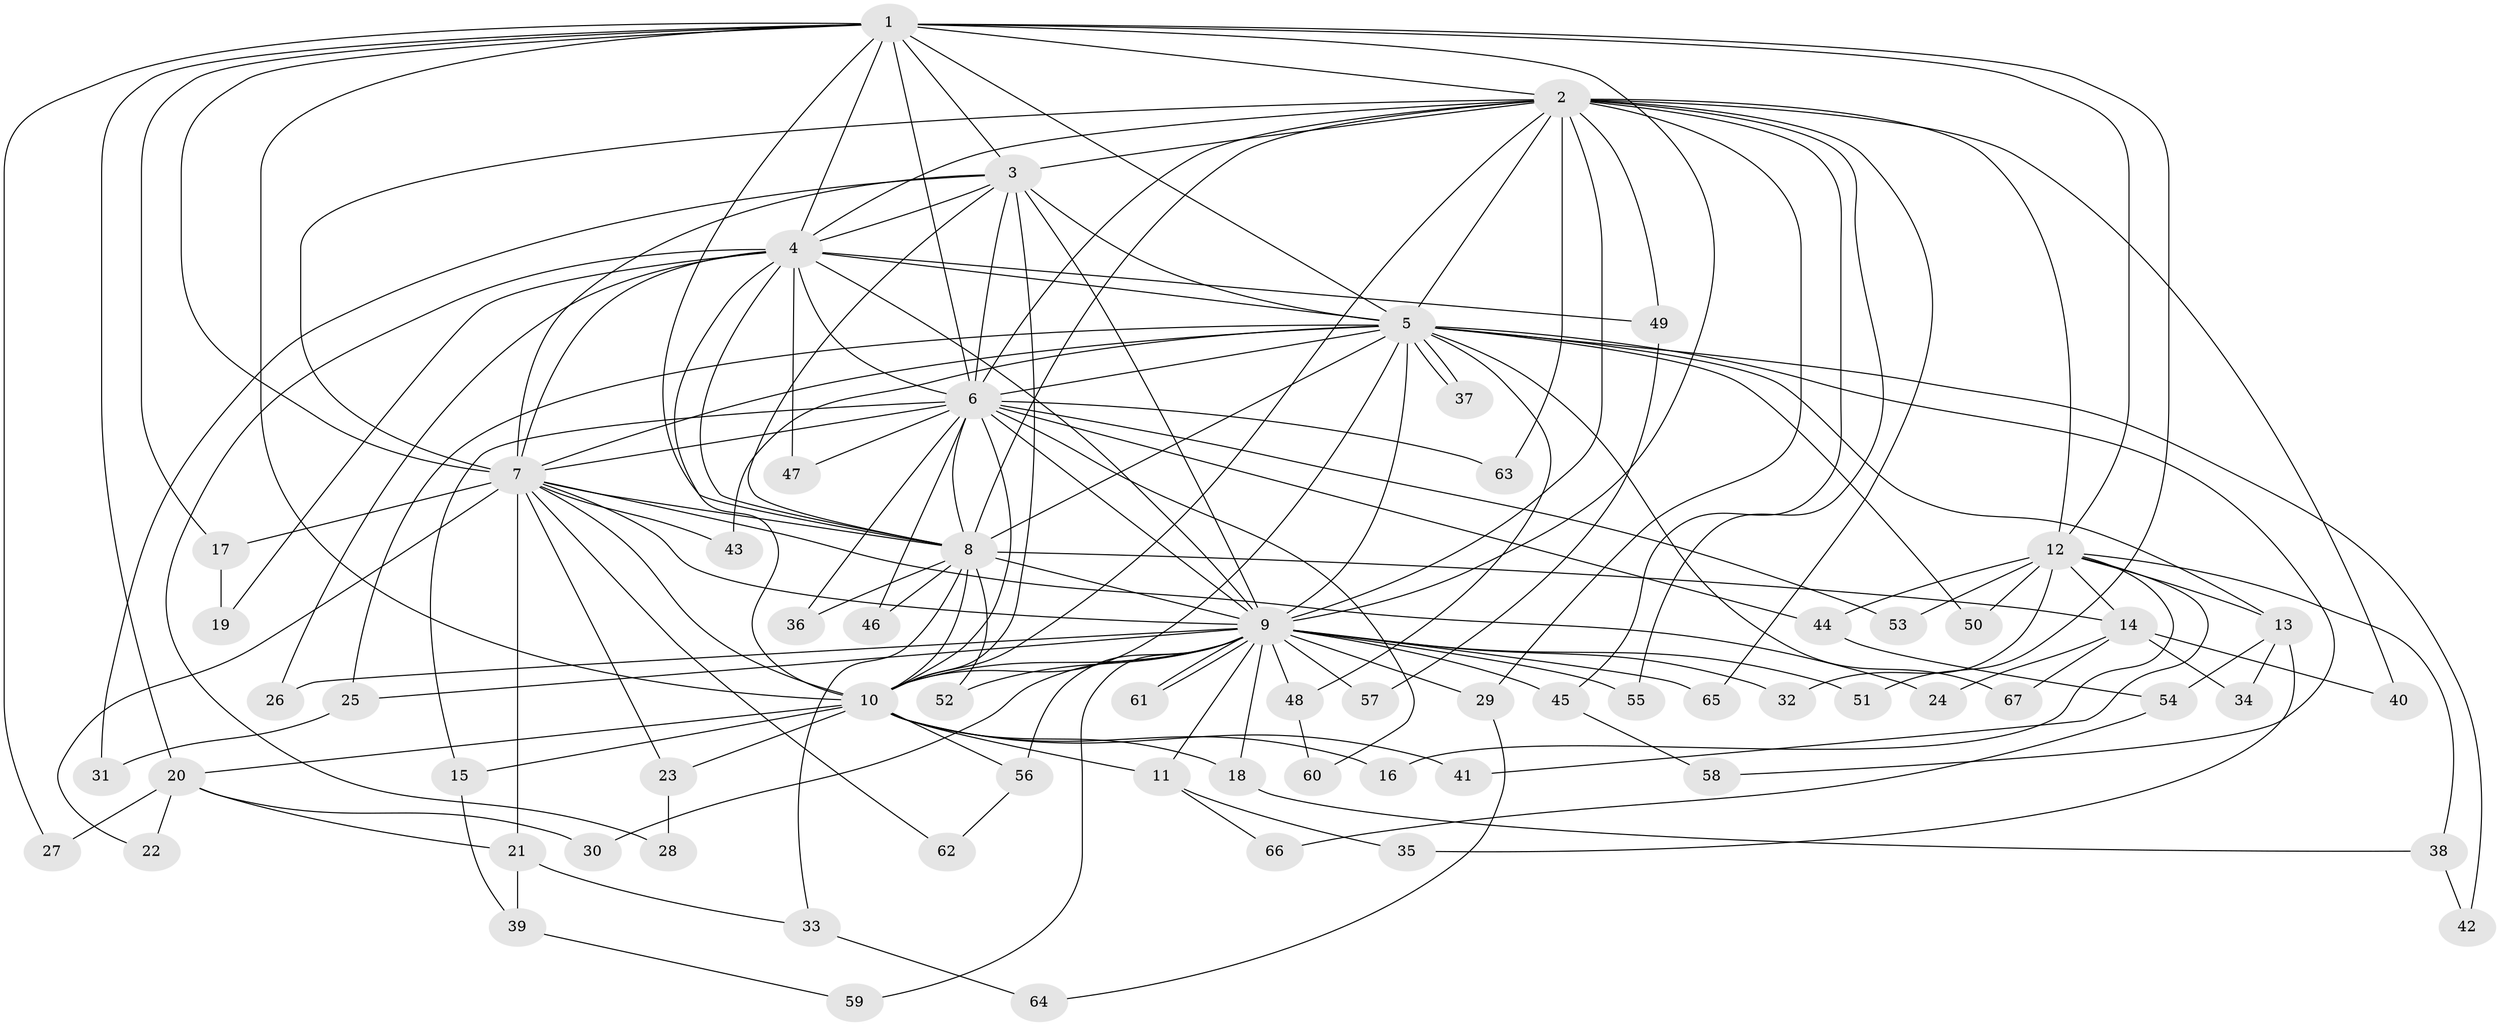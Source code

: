 // coarse degree distribution, {4: 0.18518518518518517, 3: 0.18518518518518517, 17: 0.037037037037037035, 2: 0.2962962962962963, 1: 0.07407407407407407, 7: 0.037037037037037035, 9: 0.037037037037037035, 11: 0.037037037037037035, 8: 0.037037037037037035, 18: 0.037037037037037035, 5: 0.037037037037037035}
// Generated by graph-tools (version 1.1) at 2025/36/03/04/25 23:36:26]
// undirected, 67 vertices, 159 edges
graph export_dot {
  node [color=gray90,style=filled];
  1;
  2;
  3;
  4;
  5;
  6;
  7;
  8;
  9;
  10;
  11;
  12;
  13;
  14;
  15;
  16;
  17;
  18;
  19;
  20;
  21;
  22;
  23;
  24;
  25;
  26;
  27;
  28;
  29;
  30;
  31;
  32;
  33;
  34;
  35;
  36;
  37;
  38;
  39;
  40;
  41;
  42;
  43;
  44;
  45;
  46;
  47;
  48;
  49;
  50;
  51;
  52;
  53;
  54;
  55;
  56;
  57;
  58;
  59;
  60;
  61;
  62;
  63;
  64;
  65;
  66;
  67;
  1 -- 2;
  1 -- 3;
  1 -- 4;
  1 -- 5;
  1 -- 6;
  1 -- 7;
  1 -- 8;
  1 -- 9;
  1 -- 10;
  1 -- 12;
  1 -- 17;
  1 -- 20;
  1 -- 27;
  1 -- 51;
  2 -- 3;
  2 -- 4;
  2 -- 5;
  2 -- 6;
  2 -- 7;
  2 -- 8;
  2 -- 9;
  2 -- 10;
  2 -- 12;
  2 -- 29;
  2 -- 40;
  2 -- 45;
  2 -- 49;
  2 -- 55;
  2 -- 63;
  2 -- 65;
  3 -- 4;
  3 -- 5;
  3 -- 6;
  3 -- 7;
  3 -- 8;
  3 -- 9;
  3 -- 10;
  3 -- 31;
  4 -- 5;
  4 -- 6;
  4 -- 7;
  4 -- 8;
  4 -- 9;
  4 -- 10;
  4 -- 19;
  4 -- 26;
  4 -- 28;
  4 -- 47;
  4 -- 49;
  5 -- 6;
  5 -- 7;
  5 -- 8;
  5 -- 9;
  5 -- 10;
  5 -- 13;
  5 -- 25;
  5 -- 37;
  5 -- 37;
  5 -- 42;
  5 -- 43;
  5 -- 48;
  5 -- 50;
  5 -- 58;
  5 -- 67;
  6 -- 7;
  6 -- 8;
  6 -- 9;
  6 -- 10;
  6 -- 15;
  6 -- 36;
  6 -- 44;
  6 -- 46;
  6 -- 47;
  6 -- 53;
  6 -- 60;
  6 -- 63;
  7 -- 8;
  7 -- 9;
  7 -- 10;
  7 -- 17;
  7 -- 21;
  7 -- 22;
  7 -- 23;
  7 -- 24;
  7 -- 43;
  7 -- 62;
  8 -- 9;
  8 -- 10;
  8 -- 14;
  8 -- 33;
  8 -- 36;
  8 -- 46;
  8 -- 52;
  9 -- 10;
  9 -- 11;
  9 -- 18;
  9 -- 25;
  9 -- 26;
  9 -- 29;
  9 -- 30;
  9 -- 32;
  9 -- 45;
  9 -- 48;
  9 -- 51;
  9 -- 52;
  9 -- 55;
  9 -- 56;
  9 -- 57;
  9 -- 59;
  9 -- 61;
  9 -- 61;
  9 -- 65;
  10 -- 11;
  10 -- 15;
  10 -- 16;
  10 -- 18;
  10 -- 20;
  10 -- 23;
  10 -- 41;
  10 -- 56;
  11 -- 35;
  11 -- 66;
  12 -- 13;
  12 -- 14;
  12 -- 16;
  12 -- 32;
  12 -- 38;
  12 -- 41;
  12 -- 44;
  12 -- 50;
  12 -- 53;
  13 -- 34;
  13 -- 35;
  13 -- 54;
  14 -- 24;
  14 -- 34;
  14 -- 40;
  14 -- 67;
  15 -- 39;
  17 -- 19;
  18 -- 38;
  20 -- 21;
  20 -- 22;
  20 -- 27;
  20 -- 30;
  21 -- 33;
  21 -- 39;
  23 -- 28;
  25 -- 31;
  29 -- 64;
  33 -- 64;
  38 -- 42;
  39 -- 59;
  44 -- 54;
  45 -- 58;
  48 -- 60;
  49 -- 57;
  54 -- 66;
  56 -- 62;
}

